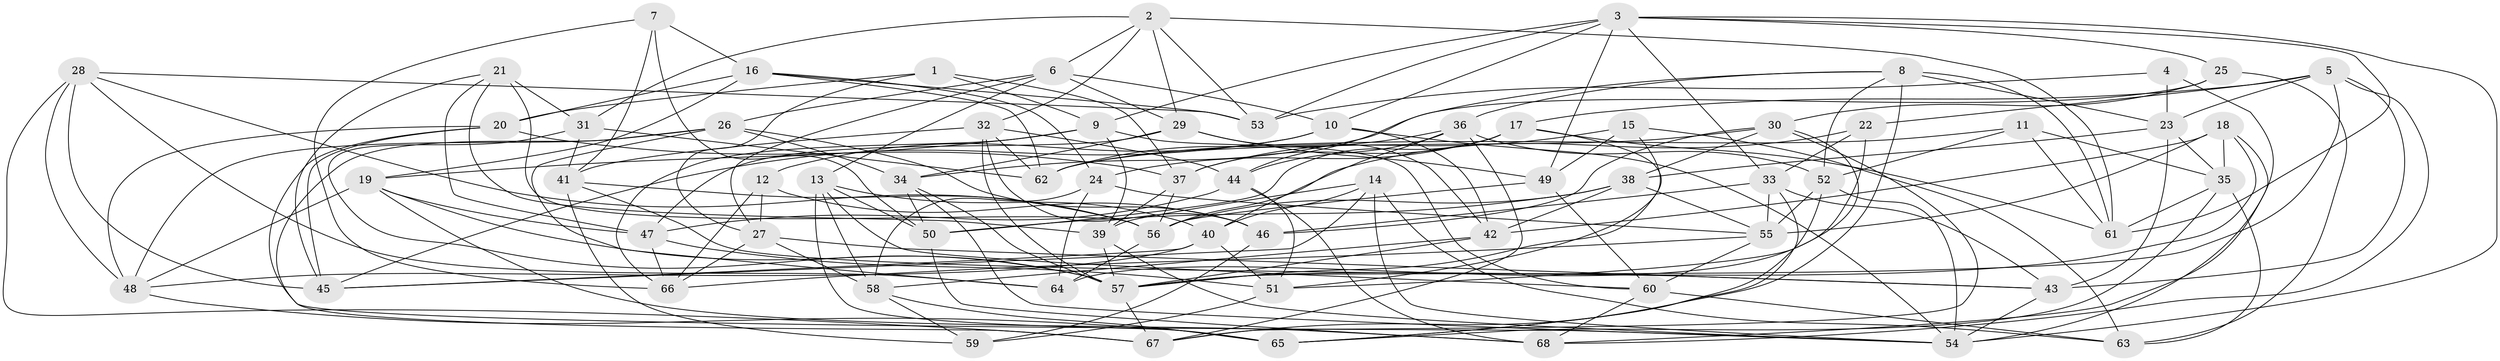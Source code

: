 // original degree distribution, {4: 1.0}
// Generated by graph-tools (version 1.1) at 2025/26/03/09/25 03:26:56]
// undirected, 68 vertices, 196 edges
graph export_dot {
graph [start="1"]
  node [color=gray90,style=filled];
  1;
  2;
  3;
  4;
  5;
  6;
  7;
  8;
  9;
  10;
  11;
  12;
  13;
  14;
  15;
  16;
  17;
  18;
  19;
  20;
  21;
  22;
  23;
  24;
  25;
  26;
  27;
  28;
  29;
  30;
  31;
  32;
  33;
  34;
  35;
  36;
  37;
  38;
  39;
  40;
  41;
  42;
  43;
  44;
  45;
  46;
  47;
  48;
  49;
  50;
  51;
  52;
  53;
  54;
  55;
  56;
  57;
  58;
  59;
  60;
  61;
  62;
  63;
  64;
  65;
  66;
  67;
  68;
  1 -- 9 [weight=1.0];
  1 -- 20 [weight=1.0];
  1 -- 27 [weight=1.0];
  1 -- 37 [weight=1.0];
  2 -- 6 [weight=1.0];
  2 -- 29 [weight=1.0];
  2 -- 31 [weight=1.0];
  2 -- 32 [weight=1.0];
  2 -- 53 [weight=1.0];
  2 -- 61 [weight=1.0];
  3 -- 9 [weight=1.0];
  3 -- 10 [weight=1.0];
  3 -- 25 [weight=1.0];
  3 -- 33 [weight=1.0];
  3 -- 49 [weight=2.0];
  3 -- 53 [weight=1.0];
  3 -- 54 [weight=2.0];
  3 -- 61 [weight=1.0];
  4 -- 23 [weight=1.0];
  4 -- 53 [weight=2.0];
  4 -- 68 [weight=1.0];
  5 -- 17 [weight=1.0];
  5 -- 22 [weight=1.0];
  5 -- 23 [weight=1.0];
  5 -- 43 [weight=1.0];
  5 -- 57 [weight=1.0];
  5 -- 68 [weight=1.0];
  6 -- 10 [weight=1.0];
  6 -- 13 [weight=1.0];
  6 -- 26 [weight=1.0];
  6 -- 27 [weight=1.0];
  6 -- 29 [weight=1.0];
  7 -- 16 [weight=1.0];
  7 -- 41 [weight=1.0];
  7 -- 50 [weight=1.0];
  7 -- 66 [weight=1.0];
  8 -- 23 [weight=1.0];
  8 -- 36 [weight=1.0];
  8 -- 44 [weight=1.0];
  8 -- 52 [weight=1.0];
  8 -- 61 [weight=1.0];
  8 -- 67 [weight=1.0];
  9 -- 19 [weight=1.0];
  9 -- 39 [weight=1.0];
  9 -- 60 [weight=1.0];
  9 -- 66 [weight=1.0];
  10 -- 12 [weight=1.0];
  10 -- 42 [weight=1.0];
  10 -- 45 [weight=1.0];
  10 -- 54 [weight=1.0];
  11 -- 35 [weight=1.0];
  11 -- 52 [weight=1.0];
  11 -- 61 [weight=1.0];
  11 -- 62 [weight=1.0];
  12 -- 27 [weight=1.0];
  12 -- 46 [weight=1.0];
  12 -- 66 [weight=1.0];
  13 -- 40 [weight=1.0];
  13 -- 50 [weight=1.0];
  13 -- 58 [weight=1.0];
  13 -- 60 [weight=1.0];
  13 -- 65 [weight=1.0];
  14 -- 39 [weight=1.0];
  14 -- 40 [weight=1.0];
  14 -- 45 [weight=1.0];
  14 -- 54 [weight=1.0];
  14 -- 63 [weight=2.0];
  15 -- 37 [weight=1.0];
  15 -- 49 [weight=1.0];
  15 -- 57 [weight=1.0];
  15 -- 63 [weight=1.0];
  16 -- 19 [weight=1.0];
  16 -- 20 [weight=1.0];
  16 -- 24 [weight=1.0];
  16 -- 53 [weight=1.0];
  16 -- 62 [weight=1.0];
  17 -- 24 [weight=1.0];
  17 -- 37 [weight=1.0];
  17 -- 50 [weight=1.0];
  17 -- 51 [weight=1.0];
  17 -- 61 [weight=1.0];
  18 -- 35 [weight=1.0];
  18 -- 42 [weight=1.0];
  18 -- 54 [weight=1.0];
  18 -- 55 [weight=2.0];
  18 -- 57 [weight=1.0];
  19 -- 47 [weight=1.0];
  19 -- 48 [weight=1.0];
  19 -- 57 [weight=1.0];
  19 -- 68 [weight=1.0];
  20 -- 37 [weight=1.0];
  20 -- 45 [weight=1.0];
  20 -- 48 [weight=1.0];
  20 -- 54 [weight=1.0];
  21 -- 31 [weight=2.0];
  21 -- 39 [weight=1.0];
  21 -- 45 [weight=1.0];
  21 -- 47 [weight=1.0];
  21 -- 56 [weight=1.0];
  22 -- 33 [weight=1.0];
  22 -- 56 [weight=1.0];
  22 -- 64 [weight=1.0];
  23 -- 35 [weight=1.0];
  23 -- 38 [weight=1.0];
  23 -- 43 [weight=1.0];
  24 -- 55 [weight=1.0];
  24 -- 58 [weight=1.0];
  24 -- 64 [weight=2.0];
  25 -- 30 [weight=1.0];
  25 -- 34 [weight=1.0];
  25 -- 63 [weight=1.0];
  26 -- 34 [weight=1.0];
  26 -- 46 [weight=1.0];
  26 -- 48 [weight=1.0];
  26 -- 64 [weight=1.0];
  26 -- 67 [weight=1.0];
  27 -- 43 [weight=1.0];
  27 -- 58 [weight=1.0];
  27 -- 66 [weight=1.0];
  28 -- 45 [weight=1.0];
  28 -- 48 [weight=1.0];
  28 -- 53 [weight=1.0];
  28 -- 56 [weight=1.0];
  28 -- 64 [weight=1.0];
  28 -- 67 [weight=1.0];
  29 -- 34 [weight=1.0];
  29 -- 42 [weight=1.0];
  29 -- 47 [weight=1.0];
  29 -- 49 [weight=1.0];
  30 -- 38 [weight=1.0];
  30 -- 46 [weight=1.0];
  30 -- 51 [weight=1.0];
  30 -- 62 [weight=1.0];
  30 -- 67 [weight=1.0];
  31 -- 41 [weight=1.0];
  31 -- 57 [weight=1.0];
  31 -- 62 [weight=1.0];
  32 -- 41 [weight=1.0];
  32 -- 44 [weight=1.0];
  32 -- 46 [weight=1.0];
  32 -- 57 [weight=1.0];
  32 -- 62 [weight=1.0];
  33 -- 43 [weight=1.0];
  33 -- 46 [weight=1.0];
  33 -- 55 [weight=1.0];
  33 -- 65 [weight=1.0];
  34 -- 50 [weight=1.0];
  34 -- 54 [weight=1.0];
  34 -- 57 [weight=1.0];
  35 -- 61 [weight=1.0];
  35 -- 63 [weight=1.0];
  35 -- 65 [weight=1.0];
  36 -- 40 [weight=1.0];
  36 -- 44 [weight=1.0];
  36 -- 52 [weight=1.0];
  36 -- 62 [weight=1.0];
  36 -- 67 [weight=1.0];
  37 -- 39 [weight=1.0];
  37 -- 56 [weight=1.0];
  38 -- 42 [weight=1.0];
  38 -- 50 [weight=1.0];
  38 -- 55 [weight=1.0];
  38 -- 56 [weight=1.0];
  39 -- 54 [weight=1.0];
  39 -- 57 [weight=1.0];
  40 -- 45 [weight=1.0];
  40 -- 48 [weight=1.0];
  40 -- 51 [weight=1.0];
  41 -- 43 [weight=1.0];
  41 -- 56 [weight=1.0];
  41 -- 59 [weight=1.0];
  42 -- 57 [weight=1.0];
  42 -- 58 [weight=1.0];
  43 -- 54 [weight=1.0];
  44 -- 47 [weight=1.0];
  44 -- 51 [weight=1.0];
  44 -- 68 [weight=1.0];
  46 -- 59 [weight=1.0];
  47 -- 51 [weight=1.0];
  47 -- 66 [weight=1.0];
  48 -- 65 [weight=1.0];
  49 -- 56 [weight=1.0];
  49 -- 60 [weight=1.0];
  50 -- 68 [weight=1.0];
  51 -- 59 [weight=1.0];
  52 -- 54 [weight=1.0];
  52 -- 55 [weight=1.0];
  52 -- 65 [weight=1.0];
  55 -- 60 [weight=1.0];
  55 -- 66 [weight=1.0];
  56 -- 64 [weight=1.0];
  57 -- 67 [weight=1.0];
  58 -- 59 [weight=1.0];
  58 -- 65 [weight=1.0];
  60 -- 63 [weight=1.0];
  60 -- 68 [weight=1.0];
}

